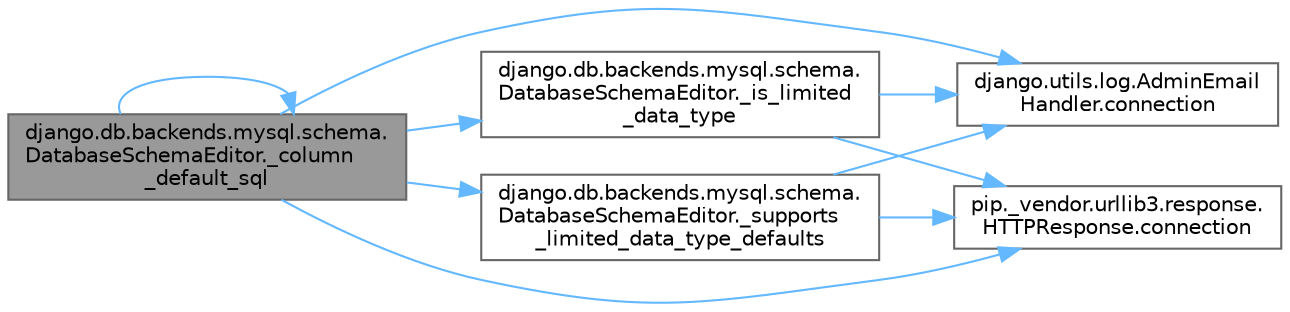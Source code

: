 digraph "django.db.backends.mysql.schema.DatabaseSchemaEditor._column_default_sql"
{
 // LATEX_PDF_SIZE
  bgcolor="transparent";
  edge [fontname=Helvetica,fontsize=10,labelfontname=Helvetica,labelfontsize=10];
  node [fontname=Helvetica,fontsize=10,shape=box,height=0.2,width=0.4];
  rankdir="LR";
  Node1 [id="Node000001",label="django.db.backends.mysql.schema.\lDatabaseSchemaEditor._column\l_default_sql",height=0.2,width=0.4,color="gray40", fillcolor="grey60", style="filled", fontcolor="black",tooltip=" "];
  Node1 -> Node1 [id="edge1_Node000001_Node000001",color="steelblue1",style="solid",tooltip=" "];
  Node1 -> Node2 [id="edge2_Node000001_Node000002",color="steelblue1",style="solid",tooltip=" "];
  Node2 [id="Node000002",label="django.db.backends.mysql.schema.\lDatabaseSchemaEditor._is_limited\l_data_type",height=0.2,width=0.4,color="grey40", fillcolor="white", style="filled",URL="$classdjango_1_1db_1_1backends_1_1mysql_1_1schema_1_1_database_schema_editor.html#a1c32e48635afd2a8a29503343cbb1a9f",tooltip=" "];
  Node2 -> Node3 [id="edge3_Node000002_Node000003",color="steelblue1",style="solid",tooltip=" "];
  Node3 [id="Node000003",label="django.utils.log.AdminEmail\lHandler.connection",height=0.2,width=0.4,color="grey40", fillcolor="white", style="filled",URL="$classdjango_1_1utils_1_1log_1_1_admin_email_handler.html#a545b5f7ec55a857fe1ca7836814a0760",tooltip=" "];
  Node2 -> Node4 [id="edge4_Node000002_Node000004",color="steelblue1",style="solid",tooltip=" "];
  Node4 [id="Node000004",label="pip._vendor.urllib3.response.\lHTTPResponse.connection",height=0.2,width=0.4,color="grey40", fillcolor="white", style="filled",URL="$classpip_1_1__vendor_1_1urllib3_1_1response_1_1_h_t_t_p_response.html#a9002314624685de3bbf9b84bdc87fef8",tooltip=" "];
  Node1 -> Node5 [id="edge5_Node000001_Node000005",color="steelblue1",style="solid",tooltip=" "];
  Node5 [id="Node000005",label="django.db.backends.mysql.schema.\lDatabaseSchemaEditor._supports\l_limited_data_type_defaults",height=0.2,width=0.4,color="grey40", fillcolor="white", style="filled",URL="$classdjango_1_1db_1_1backends_1_1mysql_1_1schema_1_1_database_schema_editor.html#a19939bba731b5531eb24350095d41a36",tooltip=" "];
  Node5 -> Node3 [id="edge6_Node000005_Node000003",color="steelblue1",style="solid",tooltip=" "];
  Node5 -> Node4 [id="edge7_Node000005_Node000004",color="steelblue1",style="solid",tooltip=" "];
  Node1 -> Node3 [id="edge8_Node000001_Node000003",color="steelblue1",style="solid",tooltip=" "];
  Node1 -> Node4 [id="edge9_Node000001_Node000004",color="steelblue1",style="solid",tooltip=" "];
}
